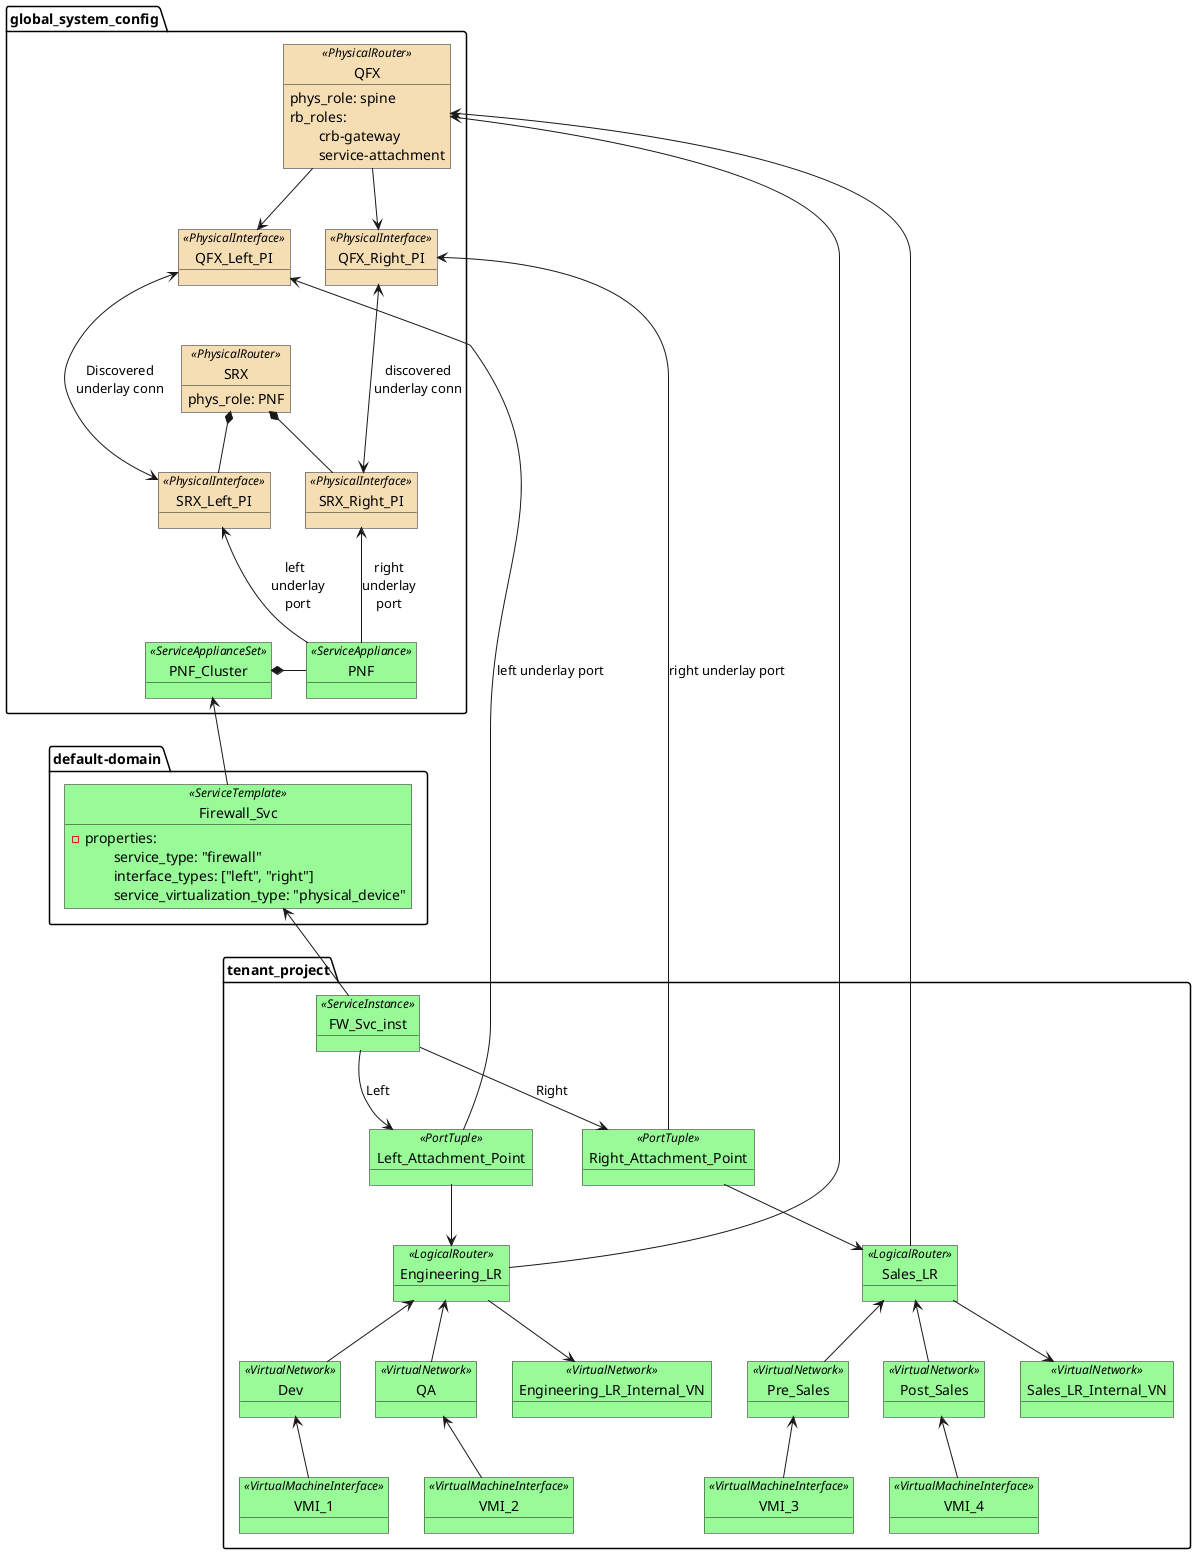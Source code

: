 @startuml

skinparam object {
	BackgroundColor PaleGreen
	BackgroundColor<<PhysicalRouter>> Wheat
	BackgroundColor<<PhysicalInterface>> Wheat
}

package default-domain {
    object Firewall_Svc<<ServiceTemplate>> {
        - properties:
            \tservice_type: "firewall"
            \tinterface_types: ["left", "right"]
            \tservice_virtualization_type: "physical_device"
    }
}

package global_system_config {

    object SRX<<PhysicalRouter>> {
        phys_role: PNF
    }

    object SRX_Left_PI<<PhysicalInterface>> {
    }

    object SRX_Right_PI<<PhysicalInterface>> {
    }

    object PNF_Cluster<<ServiceApplianceSet>> {
    }

    object PNF<<ServiceAppliance>> {
    }

    object QFX<<PhysicalRouter>> {
        phys_role: spine
        rb_roles:
            \tcrb-gateway
            \tservice-attachment
    }

    object QFX_Left_PI<<PhysicalInterface>> {
    }

    object QFX_Right_PI<<PhysicalInterface>> {
    }

    SRX *-- SRX_Left_PI
    SRX *-- SRX_Right_PI

    QFX --> QFX_Left_PI
    QFX --> QFX_Right_PI

    QFX_Left_PI <---> SRX_Left_PI: Discovered\nunderlay conn
    QFX_Right_PI <---> SRX_Right_PI: discovered\nunderlay conn


    PNF_Cluster *- PNF
    SRX_Left_PI <-- PNF: "left\t\t\nunderlay\t\t\nport\t\t"
    SRX_Right_PI <-- PNF: right\nunderlay\nport
}

package tenant_project {
    object FW_Svc_inst<<ServiceInstance>> {

    }

    object Engineering_LR<<LogicalRouter>> {
    }

    object Sales_LR<<LogicalRouter>> {
    }

    object Dev<<VirtualNetwork>> {
    }

    object QA<<VirtualNetwork>> {
    }

    object Pre_Sales<<VirtualNetwork>> {
    }

    object Post_Sales<<VirtualNetwork>> {
    }

    object Engineering_LR_Internal_VN<<VirtualNetwork>> {
    }

    object Sales_LR_Internal_VN<<VirtualNetwork>> {
    }

    object Left_Attachment_Point<<PortTuple>> {
    }

    object Right_Attachment_Point<<PortTuple>> {
    }

    object VMI_1<<VirtualMachineInterface>> {
    }

    object VMI_2<<VirtualMachineInterface>> {
    }

    object VMI_3<<VirtualMachineInterface>> {
    }

    object VMI_4<<VirtualMachineInterface>> {
    }

    Dev <-- VMI_1
    QA <-- VMI_2
    Pre_Sales <-- VMI_3
    Post_Sales <-- VMI_4

    Engineering_LR <-- Dev
    Engineering_LR <-- QA
    Engineering_LR --> Engineering_LR_Internal_VN

    Sales_LR <-- Pre_Sales
    Sales_LR <-- Post_Sales
    Sales_LR --> Sales_LR_Internal_VN

    FW_Svc_inst --> Left_Attachment_Point: Left
    FW_Svc_inst --> Right_Attachment_Point: Right

    Left_Attachment_Point --> Engineering_LR
    Right_Attachment_Point --> Sales_LR
}

PNF_Cluster <-- Firewall_Svc
Firewall_Svc <-- FW_Svc_inst
QFX <-- Engineering_LR
QFX <-- Sales_LR
QFX_Left_PI <-- Left_Attachment_Point: left underlay port
QFX_Right_PI <-- Right_Attachment_Point: right underlay port

hide PNF
hide PNF_Cluster
hide Firewall_Svc
hide FW_Svc_inst
hide Left_Attachment_Point
hide Right_Attachment_Point

'hide Dev
'hide QA
'hide Pre_Sales
'hide Post_Sales
'hide Engineering_LR
'hide Sales_LR
'hide VMI_1
'hide VMI_2
'hide VMI_3
'hide VMI_4
'hide Sales_LR_Internal_VN
'hide Engineering_LR_Internal_VN

@enduml